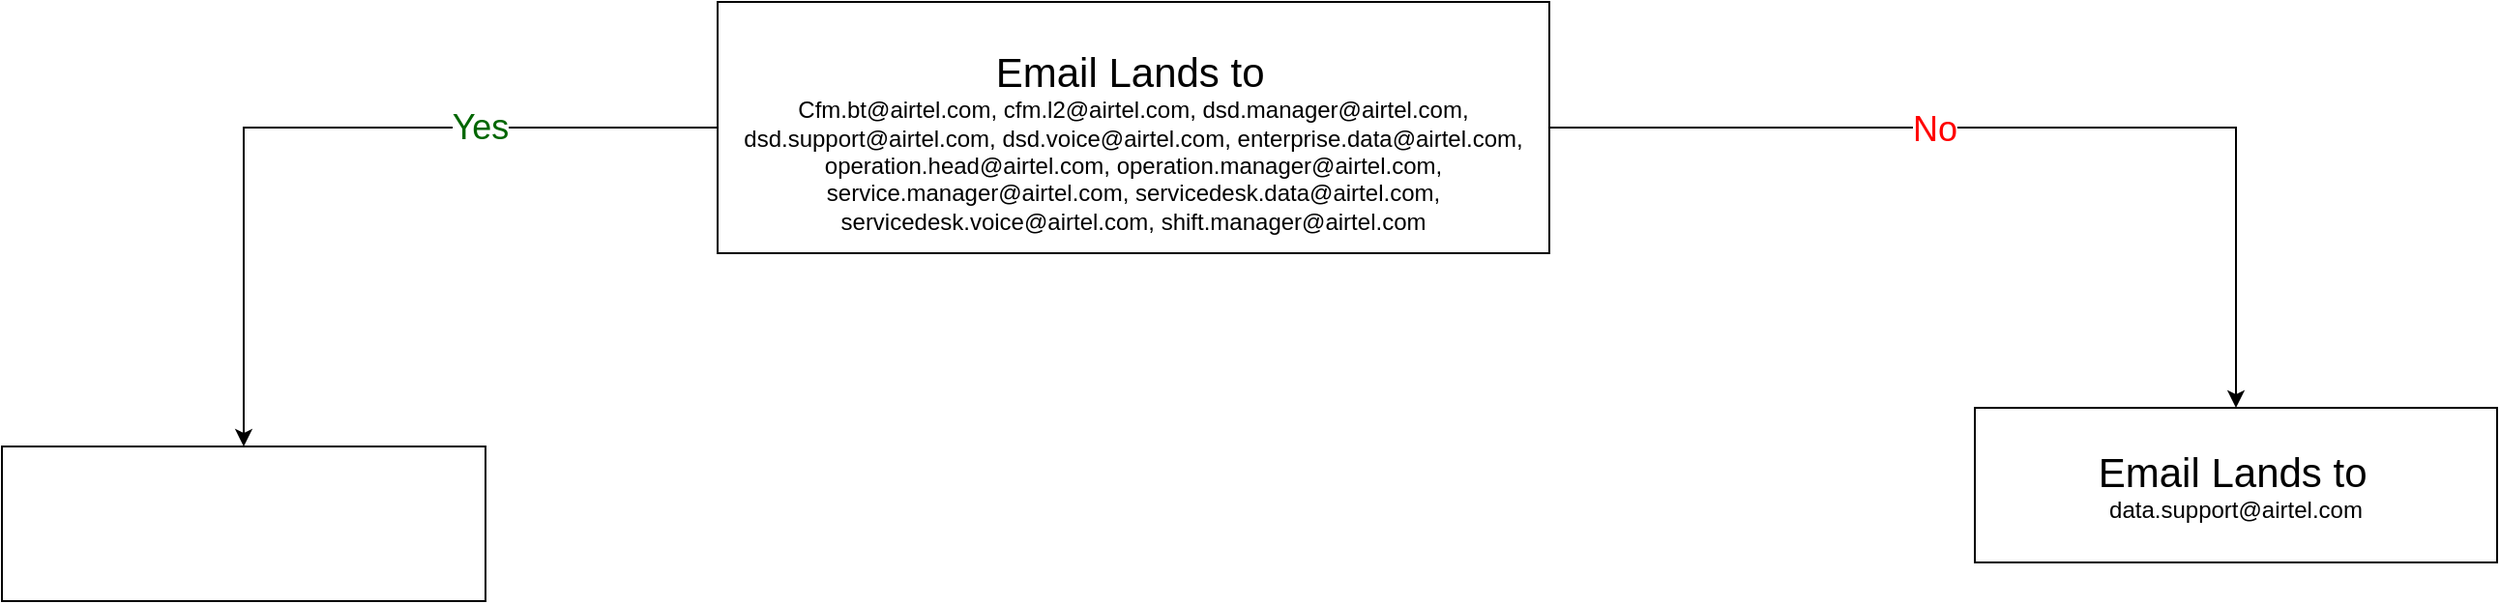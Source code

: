 <mxfile version="15.2.9" type="github">
  <diagram id="fSdKnkM4jwWLLz93tdnN" name="Page-1">
    <mxGraphModel dx="3231" dy="847" grid="1" gridSize="10" guides="1" tooltips="1" connect="1" arrows="1" fold="1" page="1" pageScale="1" pageWidth="827" pageHeight="1169" math="0" shadow="0">
      <root>
        <mxCell id="0" />
        <mxCell id="1" parent="0" />
        <mxCell id="80u5x54LaO3btrXReR5X-9" value="" style="edgeStyle=orthogonalEdgeStyle;rounded=0;orthogonalLoop=1;jettySize=auto;html=1;" edge="1" parent="1" source="80u5x54LaO3btrXReR5X-2" target="80u5x54LaO3btrXReR5X-3">
          <mxGeometry relative="1" as="geometry">
            <mxPoint x="-955" y="135.0" as="targetPoint" />
          </mxGeometry>
        </mxCell>
        <mxCell id="80u5x54LaO3btrXReR5X-10" value="Yes" style="edgeLabel;html=1;align=center;verticalAlign=middle;resizable=0;points=[];fontSize=18;fontColor=#006600;" vertex="1" connectable="0" parent="80u5x54LaO3btrXReR5X-9">
          <mxGeometry x="-0.204" y="-2" relative="1" as="geometry">
            <mxPoint x="40" y="2" as="offset" />
          </mxGeometry>
        </mxCell>
        <mxCell id="80u5x54LaO3btrXReR5X-12" value="" style="edgeStyle=orthogonalEdgeStyle;rounded=0;orthogonalLoop=1;jettySize=auto;html=1;fontSize=18;fontColor=#006600;" edge="1" parent="1" source="80u5x54LaO3btrXReR5X-2" target="80u5x54LaO3btrXReR5X-11">
          <mxGeometry relative="1" as="geometry" />
        </mxCell>
        <mxCell id="80u5x54LaO3btrXReR5X-13" value="No" style="edgeLabel;html=1;align=center;verticalAlign=middle;resizable=0;points=[];fontSize=18;fontColor=#FF0000;" vertex="1" connectable="0" parent="80u5x54LaO3btrXReR5X-12">
          <mxGeometry x="-0.211" y="-1" relative="1" as="geometry">
            <mxPoint x="1" as="offset" />
          </mxGeometry>
        </mxCell>
        <mxCell id="80u5x54LaO3btrXReR5X-2" value="&lt;br&gt;&lt;font style=&quot;font-size: 21px&quot;&gt;Email Lands to&lt;/font&gt;&amp;nbsp;&lt;br&gt;Cfm.bt@airtel.com, cfm.l2@airtel.com, dsd.manager@airtel.com, dsd.support@airtel.com, dsd.voice@airtel.com, enterprise.data@airtel.com, operation.head@airtel.com, operation.manager@airtel.com, service.manager@airtel.com, servicedesk.data@airtel.com, servicedesk.voice@airtel.com, shift.manager@airtel.com" style="rounded=0;whiteSpace=wrap;html=1;" vertex="1" parent="1">
          <mxGeometry x="-700" y="70" width="430" height="130" as="geometry" />
        </mxCell>
        <mxCell id="80u5x54LaO3btrXReR5X-3" value="" style="whiteSpace=wrap;html=1;rounded=0;" vertex="1" parent="1">
          <mxGeometry x="-1070" y="300" width="250" height="80" as="geometry" />
        </mxCell>
        <mxCell id="80u5x54LaO3btrXReR5X-11" value="&lt;font style=&quot;font-size: 21px&quot;&gt;Email Lands to&lt;/font&gt;&lt;span&gt;&amp;nbsp;&lt;/span&gt;&lt;br&gt;&lt;span&gt;data.support@airtel.com&lt;/span&gt;" style="rounded=0;whiteSpace=wrap;html=1;" vertex="1" parent="1">
          <mxGeometry x="-50" y="280" width="270" height="80" as="geometry" />
        </mxCell>
      </root>
    </mxGraphModel>
  </diagram>
</mxfile>
